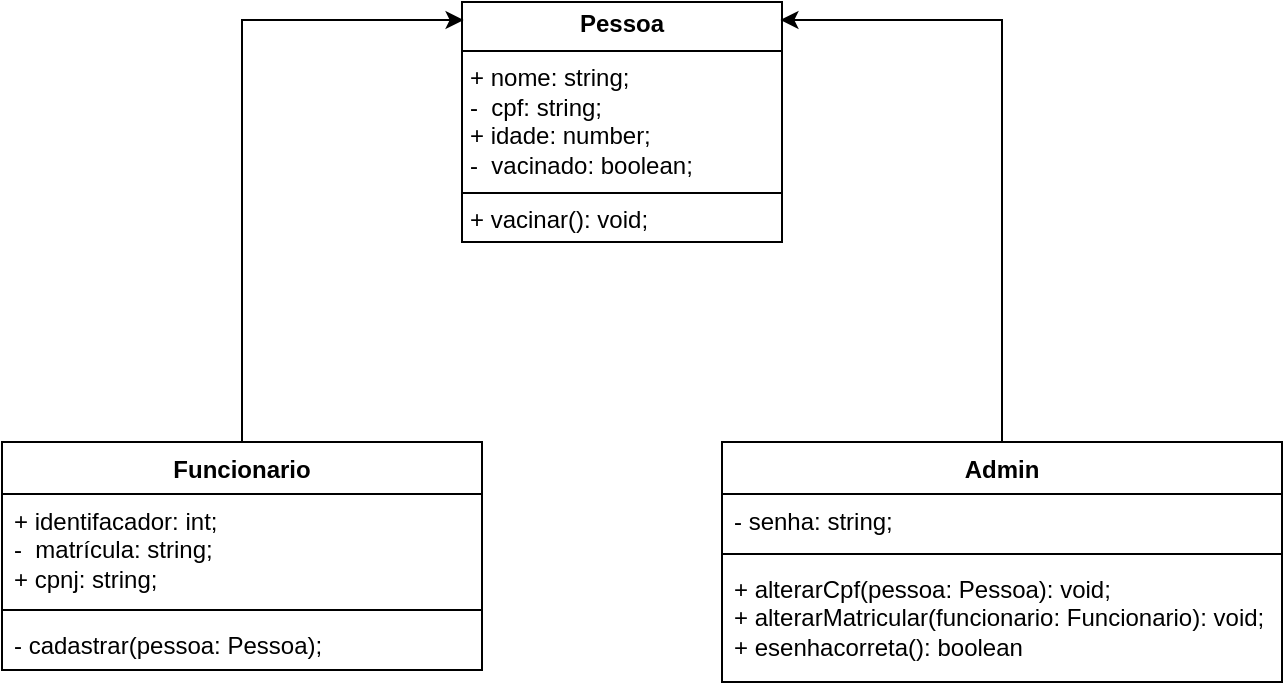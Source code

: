<mxfile version="24.5.5" type="device">
  <diagram name="Página-1" id="XfNlNx4C1Gms-TMcNX_G">
    <mxGraphModel dx="1050" dy="603" grid="1" gridSize="10" guides="1" tooltips="1" connect="1" arrows="1" fold="1" page="1" pageScale="1" pageWidth="827" pageHeight="1169" math="0" shadow="0">
      <root>
        <mxCell id="0" />
        <mxCell id="1" parent="0" />
        <mxCell id="3G-iD5Zr3DLC-HYlXnip-9" value="Funcionario" style="swimlane;fontStyle=1;align=center;verticalAlign=top;childLayout=stackLayout;horizontal=1;startSize=26;horizontalStack=0;resizeParent=1;resizeParentMax=0;resizeLast=0;collapsible=1;marginBottom=0;whiteSpace=wrap;html=1;" parent="1" vertex="1">
          <mxGeometry x="80" y="270" width="240" height="114" as="geometry" />
        </mxCell>
        <mxCell id="3G-iD5Zr3DLC-HYlXnip-3" value="&lt;div&gt;&lt;font style=&quot;vertical-align: inherit;&quot;&gt;&lt;font style=&quot;vertical-align: inherit;&quot;&gt;+ identifacador: int;&lt;/font&gt;&lt;/font&gt;&lt;/div&gt;&lt;font style=&quot;vertical-align: inherit;&quot;&gt;&lt;font style=&quot;vertical-align: inherit;&quot;&gt;-&amp;nbsp; matrícula: string;&lt;/font&gt;&lt;/font&gt;&lt;div&gt;&lt;font style=&quot;vertical-align: inherit;&quot;&gt;&lt;font style=&quot;vertical-align: inherit;&quot;&gt;+ cpnj: string;&lt;/font&gt;&lt;/font&gt;&lt;/div&gt;&lt;div&gt;&lt;font style=&quot;vertical-align: inherit;&quot;&gt;&lt;font style=&quot;vertical-align: inherit;&quot;&gt;&lt;br&gt;&lt;/font&gt;&lt;/font&gt;&lt;/div&gt;" style="text;strokeColor=none;fillColor=none;align=left;verticalAlign=top;spacingLeft=4;spacingRight=4;overflow=hidden;rotatable=0;points=[[0,0.5],[1,0.5]];portConstraint=eastwest;whiteSpace=wrap;html=1;" parent="3G-iD5Zr3DLC-HYlXnip-9" vertex="1">
          <mxGeometry y="26" width="240" height="54" as="geometry" />
        </mxCell>
        <mxCell id="3G-iD5Zr3DLC-HYlXnip-11" value="" style="line;strokeWidth=1;fillColor=none;align=left;verticalAlign=middle;spacingTop=-1;spacingLeft=3;spacingRight=3;rotatable=0;labelPosition=right;points=[];portConstraint=eastwest;strokeColor=inherit;" parent="3G-iD5Zr3DLC-HYlXnip-9" vertex="1">
          <mxGeometry y="80" width="240" height="8" as="geometry" />
        </mxCell>
        <mxCell id="3G-iD5Zr3DLC-HYlXnip-12" value="&lt;font style=&quot;vertical-align: inherit;&quot;&gt;&lt;font style=&quot;vertical-align: inherit;&quot;&gt;- cadastrar(pessoa: Pessoa);&lt;/font&gt;&lt;/font&gt;" style="text;strokeColor=none;fillColor=none;align=left;verticalAlign=top;spacingLeft=4;spacingRight=4;overflow=hidden;rotatable=0;points=[[0,0.5],[1,0.5]];portConstraint=eastwest;whiteSpace=wrap;html=1;" parent="3G-iD5Zr3DLC-HYlXnip-9" vertex="1">
          <mxGeometry y="88" width="240" height="26" as="geometry" />
        </mxCell>
        <mxCell id="WFIcbdkpE5iSNNuq_lhV-2" value="&lt;font style=&quot;vertical-align: inherit;&quot;&gt;&lt;font style=&quot;vertical-align: inherit;&quot;&gt;Admin&lt;/font&gt;&lt;/font&gt;" style="swimlane;fontStyle=1;align=center;verticalAlign=top;childLayout=stackLayout;horizontal=1;startSize=26;horizontalStack=0;resizeParent=1;resizeParentMax=0;resizeLast=0;collapsible=1;marginBottom=0;whiteSpace=wrap;html=1;" parent="1" vertex="1">
          <mxGeometry x="440" y="270" width="280" height="120" as="geometry" />
        </mxCell>
        <mxCell id="WFIcbdkpE5iSNNuq_lhV-3" value="&lt;font style=&quot;vertical-align: inherit;&quot;&gt;&lt;font style=&quot;vertical-align: inherit;&quot;&gt;&lt;font style=&quot;vertical-align: inherit;&quot;&gt;&lt;font style=&quot;vertical-align: inherit;&quot;&gt;- senha: string;&lt;/font&gt;&lt;/font&gt;&lt;/font&gt;&lt;/font&gt;" style="text;strokeColor=none;fillColor=none;align=left;verticalAlign=top;spacingLeft=4;spacingRight=4;overflow=hidden;rotatable=0;points=[[0,0.5],[1,0.5]];portConstraint=eastwest;whiteSpace=wrap;html=1;" parent="WFIcbdkpE5iSNNuq_lhV-2" vertex="1">
          <mxGeometry y="26" width="280" height="26" as="geometry" />
        </mxCell>
        <mxCell id="WFIcbdkpE5iSNNuq_lhV-4" value="" style="line;strokeWidth=1;fillColor=none;align=left;verticalAlign=middle;spacingTop=-1;spacingLeft=3;spacingRight=3;rotatable=0;labelPosition=right;points=[];portConstraint=eastwest;strokeColor=inherit;" parent="WFIcbdkpE5iSNNuq_lhV-2" vertex="1">
          <mxGeometry y="52" width="280" height="8" as="geometry" />
        </mxCell>
        <mxCell id="WFIcbdkpE5iSNNuq_lhV-5" value="&lt;font style=&quot;vertical-align: inherit;&quot;&gt;&lt;font style=&quot;vertical-align: inherit;&quot;&gt;&lt;font style=&quot;vertical-align: inherit;&quot;&gt;&lt;font style=&quot;vertical-align: inherit;&quot;&gt;&lt;font style=&quot;vertical-align: inherit;&quot;&gt;&lt;font style=&quot;vertical-align: inherit;&quot;&gt;&lt;font style=&quot;vertical-align: inherit;&quot;&gt;&lt;font style=&quot;vertical-align: inherit;&quot;&gt;&lt;font style=&quot;vertical-align: inherit;&quot;&gt;&lt;font style=&quot;vertical-align: inherit;&quot;&gt;+ alterarCpf(pessoa: Pessoa): void;&lt;/font&gt;&lt;/font&gt;&lt;/font&gt;&lt;/font&gt;&lt;/font&gt;&lt;/font&gt;&lt;/font&gt;&lt;/font&gt;&lt;/font&gt;&lt;/font&gt;&lt;div&gt;&lt;font style=&quot;vertical-align: inherit;&quot;&gt;&lt;font style=&quot;vertical-align: inherit;&quot;&gt;&lt;font style=&quot;vertical-align: inherit;&quot;&gt;&lt;font style=&quot;vertical-align: inherit;&quot;&gt;&lt;font style=&quot;vertical-align: inherit;&quot;&gt;&lt;font style=&quot;vertical-align: inherit;&quot;&gt;&lt;font style=&quot;vertical-align: inherit;&quot;&gt;&lt;font style=&quot;vertical-align: inherit;&quot;&gt;&lt;font style=&quot;vertical-align: inherit;&quot;&gt;&lt;font style=&quot;vertical-align: inherit;&quot;&gt;&lt;font style=&quot;vertical-align: inherit;&quot;&gt;&lt;font style=&quot;vertical-align: inherit;&quot;&gt;+ alterarMatricular(funcionario: Funcionario): void;&lt;/font&gt;&lt;/font&gt;&lt;/font&gt;&lt;/font&gt;&lt;/font&gt;&lt;/font&gt;&lt;/font&gt;&lt;/font&gt;&lt;/font&gt;&lt;/font&gt;&lt;/font&gt;&lt;/font&gt;&lt;/div&gt;&lt;div&gt;&lt;font style=&quot;vertical-align: inherit;&quot;&gt;&lt;font style=&quot;vertical-align: inherit;&quot;&gt;&lt;font style=&quot;vertical-align: inherit;&quot;&gt;&lt;font style=&quot;vertical-align: inherit;&quot;&gt;&lt;font style=&quot;vertical-align: inherit;&quot;&gt;&lt;font style=&quot;vertical-align: inherit;&quot;&gt;&lt;font style=&quot;vertical-align: inherit;&quot;&gt;&lt;font style=&quot;vertical-align: inherit;&quot;&gt;&lt;font style=&quot;vertical-align: inherit;&quot;&gt;&lt;font style=&quot;vertical-align: inherit;&quot;&gt;&lt;font style=&quot;vertical-align: inherit;&quot;&gt;&lt;font style=&quot;vertical-align: inherit;&quot;&gt;+ esenhacorreta(): boolean&lt;/font&gt;&lt;/font&gt;&lt;/font&gt;&lt;/font&gt;&lt;/font&gt;&lt;/font&gt;&lt;/font&gt;&lt;/font&gt;&lt;/font&gt;&lt;/font&gt;&lt;/font&gt;&lt;/font&gt;&lt;/div&gt;" style="text;strokeColor=none;fillColor=none;align=left;verticalAlign=top;spacingLeft=4;spacingRight=4;overflow=hidden;rotatable=0;points=[[0,0.5],[1,0.5]];portConstraint=eastwest;whiteSpace=wrap;html=1;" parent="WFIcbdkpE5iSNNuq_lhV-2" vertex="1">
          <mxGeometry y="60" width="280" height="60" as="geometry" />
        </mxCell>
        <mxCell id="oSOFbkNtGS3gOUFjXJZT-1" value="&lt;p style=&quot;margin:0px;margin-top:4px;text-align:center;&quot;&gt;&lt;b&gt;Pessoa&lt;/b&gt;&lt;/p&gt;&lt;hr size=&quot;1&quot; style=&quot;border-style:solid;&quot;&gt;&lt;p style=&quot;margin:0px;margin-left:4px;&quot;&gt;+ nome: string;&lt;/p&gt;&lt;p style=&quot;margin:0px;margin-left:4px;&quot;&gt;-&amp;nbsp; cpf: string;&lt;/p&gt;&lt;p style=&quot;margin:0px;margin-left:4px;&quot;&gt;+ idade: number;&lt;/p&gt;&lt;p style=&quot;margin:0px;margin-left:4px;&quot;&gt;-&amp;nbsp; vacinado: boolean;&lt;/p&gt;&lt;hr size=&quot;1&quot; style=&quot;border-style:solid;&quot;&gt;&lt;p style=&quot;margin:0px;margin-left:4px;&quot;&gt;+ vacinar(): void;&lt;/p&gt;" style="verticalAlign=top;align=left;overflow=fill;html=1;whiteSpace=wrap;" vertex="1" parent="1">
          <mxGeometry x="310" y="50" width="160" height="120" as="geometry" />
        </mxCell>
        <mxCell id="oSOFbkNtGS3gOUFjXJZT-2" style="edgeStyle=orthogonalEdgeStyle;rounded=0;orthogonalLoop=1;jettySize=auto;html=1;entryX=0.995;entryY=0.075;entryDx=0;entryDy=0;entryPerimeter=0;" edge="1" parent="1" source="WFIcbdkpE5iSNNuq_lhV-2" target="oSOFbkNtGS3gOUFjXJZT-1">
          <mxGeometry relative="1" as="geometry" />
        </mxCell>
        <mxCell id="oSOFbkNtGS3gOUFjXJZT-3" style="edgeStyle=orthogonalEdgeStyle;rounded=0;orthogonalLoop=1;jettySize=auto;html=1;entryX=0.005;entryY=0.075;entryDx=0;entryDy=0;entryPerimeter=0;" edge="1" parent="1" source="3G-iD5Zr3DLC-HYlXnip-9" target="oSOFbkNtGS3gOUFjXJZT-1">
          <mxGeometry relative="1" as="geometry">
            <mxPoint x="230" y="70" as="targetPoint" />
          </mxGeometry>
        </mxCell>
      </root>
    </mxGraphModel>
  </diagram>
</mxfile>

